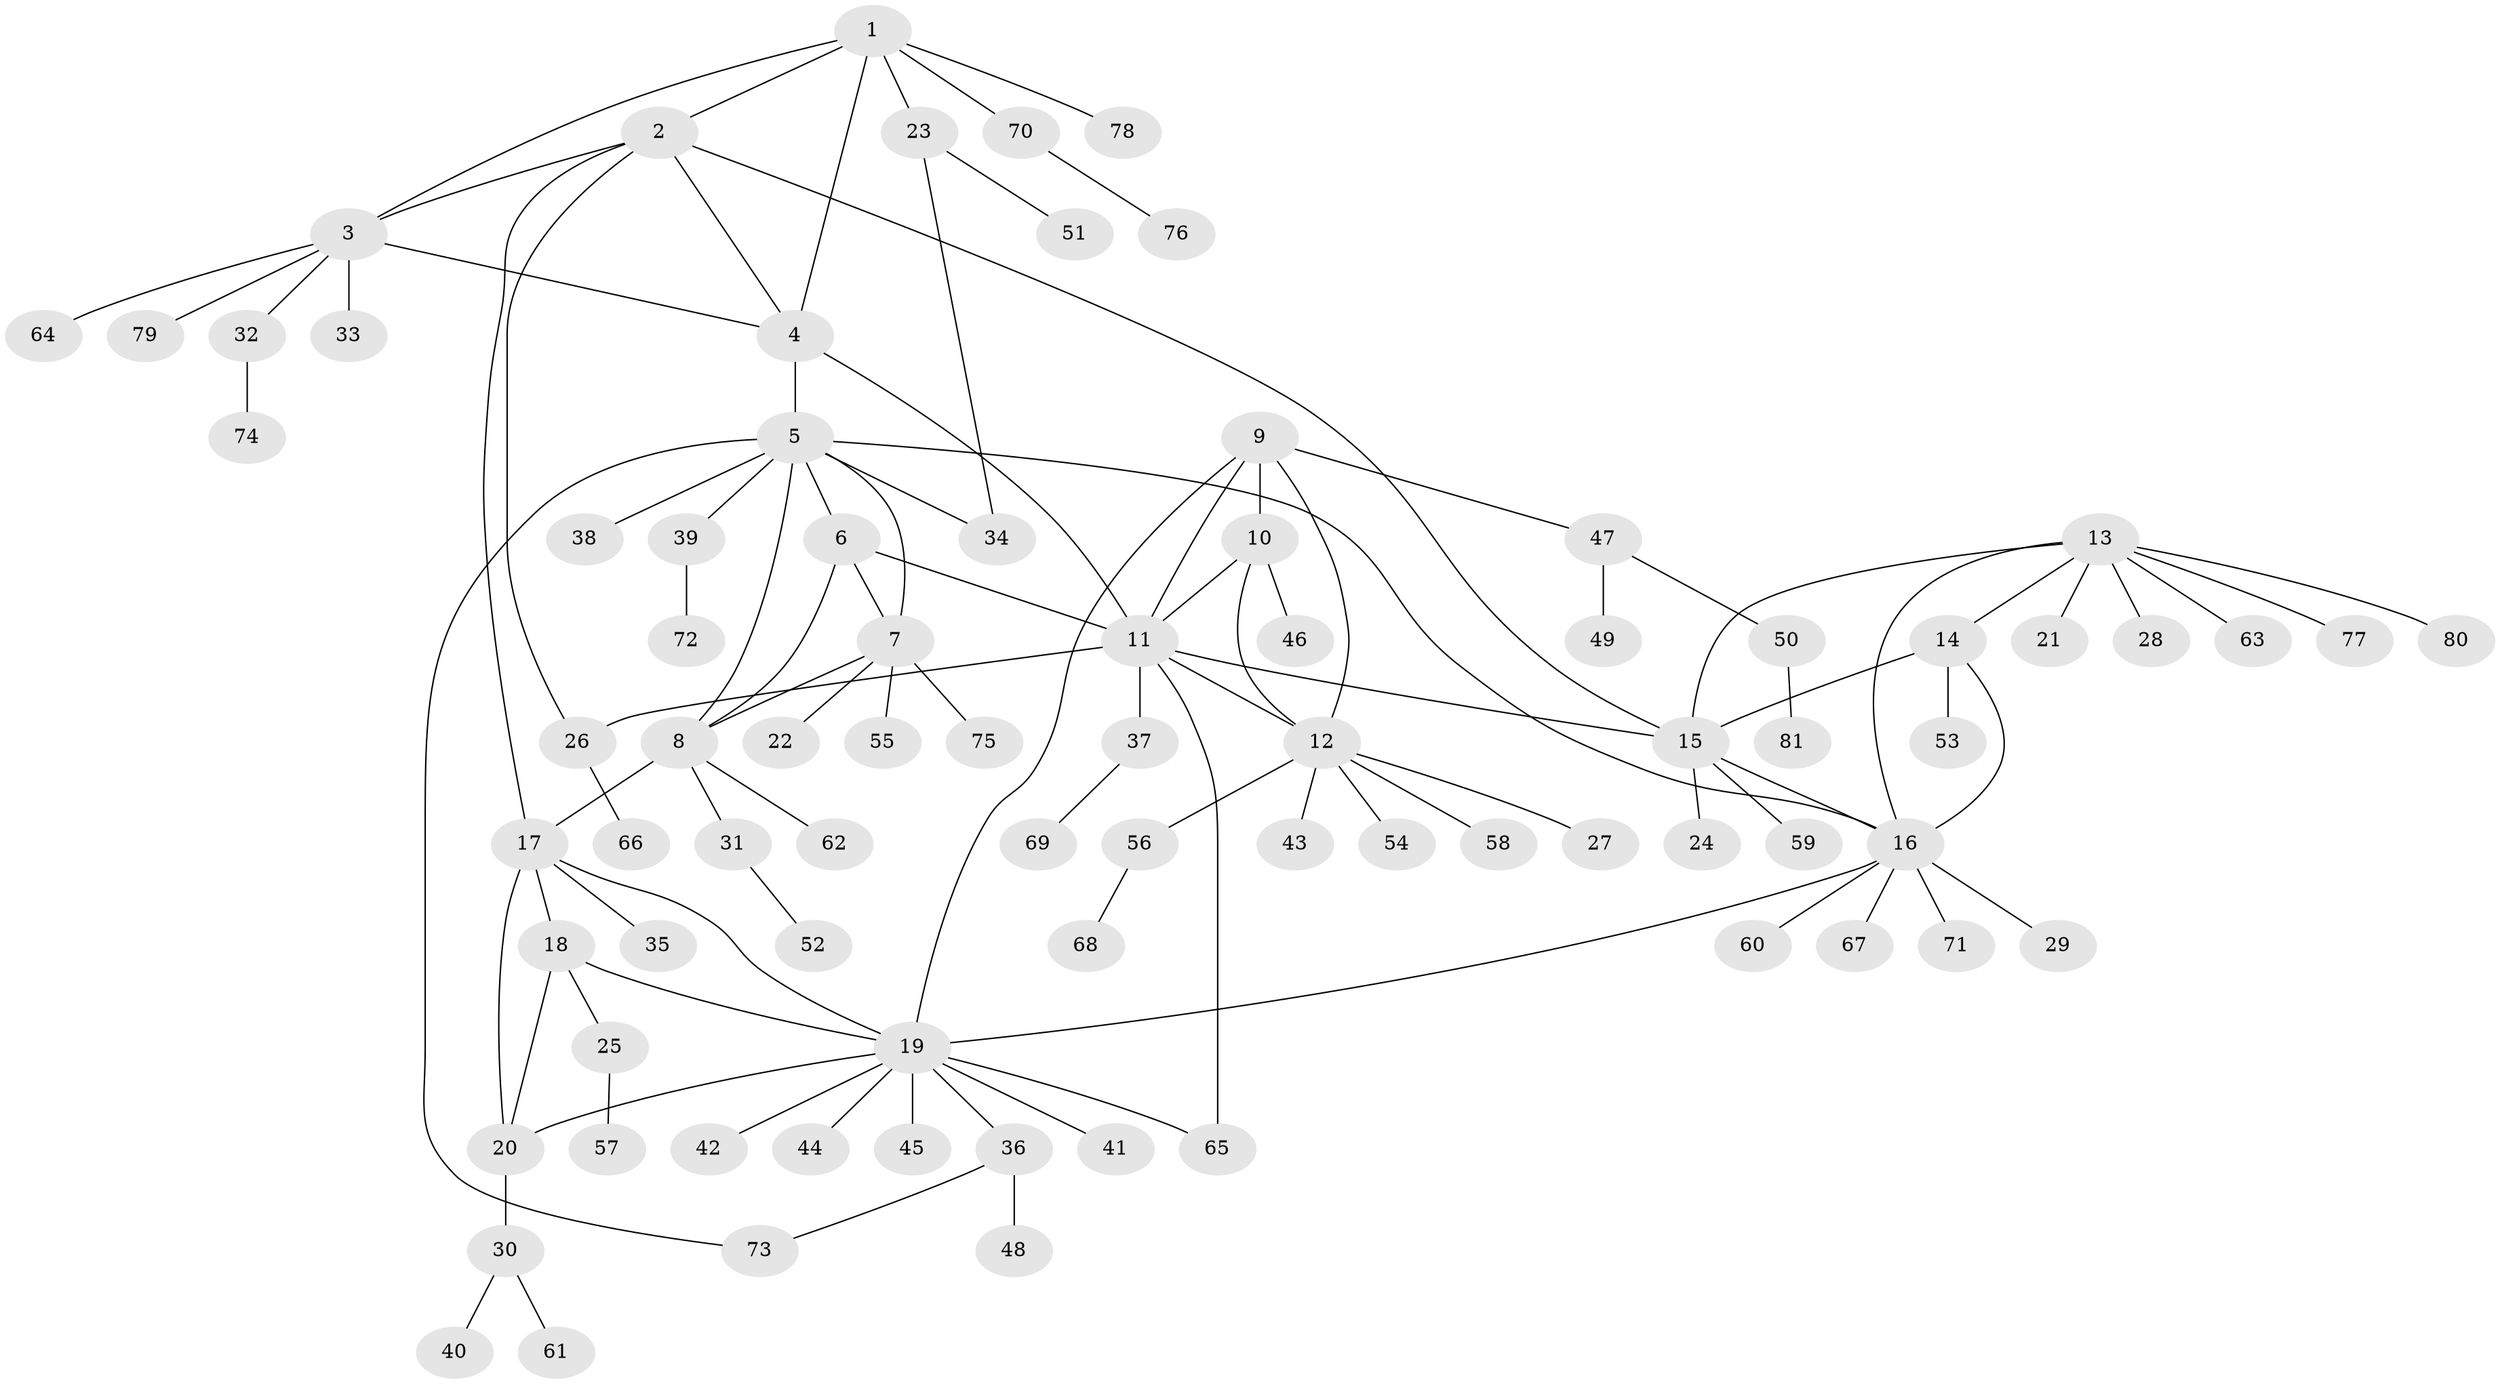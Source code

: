 // Generated by graph-tools (version 1.1) at 2025/37/03/09/25 02:37:28]
// undirected, 81 vertices, 105 edges
graph export_dot {
graph [start="1"]
  node [color=gray90,style=filled];
  1;
  2;
  3;
  4;
  5;
  6;
  7;
  8;
  9;
  10;
  11;
  12;
  13;
  14;
  15;
  16;
  17;
  18;
  19;
  20;
  21;
  22;
  23;
  24;
  25;
  26;
  27;
  28;
  29;
  30;
  31;
  32;
  33;
  34;
  35;
  36;
  37;
  38;
  39;
  40;
  41;
  42;
  43;
  44;
  45;
  46;
  47;
  48;
  49;
  50;
  51;
  52;
  53;
  54;
  55;
  56;
  57;
  58;
  59;
  60;
  61;
  62;
  63;
  64;
  65;
  66;
  67;
  68;
  69;
  70;
  71;
  72;
  73;
  74;
  75;
  76;
  77;
  78;
  79;
  80;
  81;
  1 -- 2;
  1 -- 3;
  1 -- 4;
  1 -- 23;
  1 -- 70;
  1 -- 78;
  2 -- 3;
  2 -- 4;
  2 -- 15;
  2 -- 17;
  2 -- 26;
  3 -- 4;
  3 -- 32;
  3 -- 33;
  3 -- 64;
  3 -- 79;
  4 -- 5;
  4 -- 11;
  5 -- 6;
  5 -- 7;
  5 -- 8;
  5 -- 16;
  5 -- 34;
  5 -- 38;
  5 -- 39;
  5 -- 73;
  6 -- 7;
  6 -- 8;
  6 -- 11;
  7 -- 8;
  7 -- 22;
  7 -- 55;
  7 -- 75;
  8 -- 17;
  8 -- 31;
  8 -- 62;
  9 -- 10;
  9 -- 11;
  9 -- 12;
  9 -- 19;
  9 -- 47;
  10 -- 11;
  10 -- 12;
  10 -- 46;
  11 -- 12;
  11 -- 15;
  11 -- 26;
  11 -- 37;
  11 -- 65;
  12 -- 27;
  12 -- 43;
  12 -- 54;
  12 -- 56;
  12 -- 58;
  13 -- 14;
  13 -- 15;
  13 -- 16;
  13 -- 21;
  13 -- 28;
  13 -- 63;
  13 -- 77;
  13 -- 80;
  14 -- 15;
  14 -- 16;
  14 -- 53;
  15 -- 16;
  15 -- 24;
  15 -- 59;
  16 -- 19;
  16 -- 29;
  16 -- 60;
  16 -- 67;
  16 -- 71;
  17 -- 18;
  17 -- 19;
  17 -- 20;
  17 -- 35;
  18 -- 19;
  18 -- 20;
  18 -- 25;
  19 -- 20;
  19 -- 36;
  19 -- 41;
  19 -- 42;
  19 -- 44;
  19 -- 45;
  19 -- 65;
  20 -- 30;
  23 -- 34;
  23 -- 51;
  25 -- 57;
  26 -- 66;
  30 -- 40;
  30 -- 61;
  31 -- 52;
  32 -- 74;
  36 -- 48;
  36 -- 73;
  37 -- 69;
  39 -- 72;
  47 -- 49;
  47 -- 50;
  50 -- 81;
  56 -- 68;
  70 -- 76;
}
